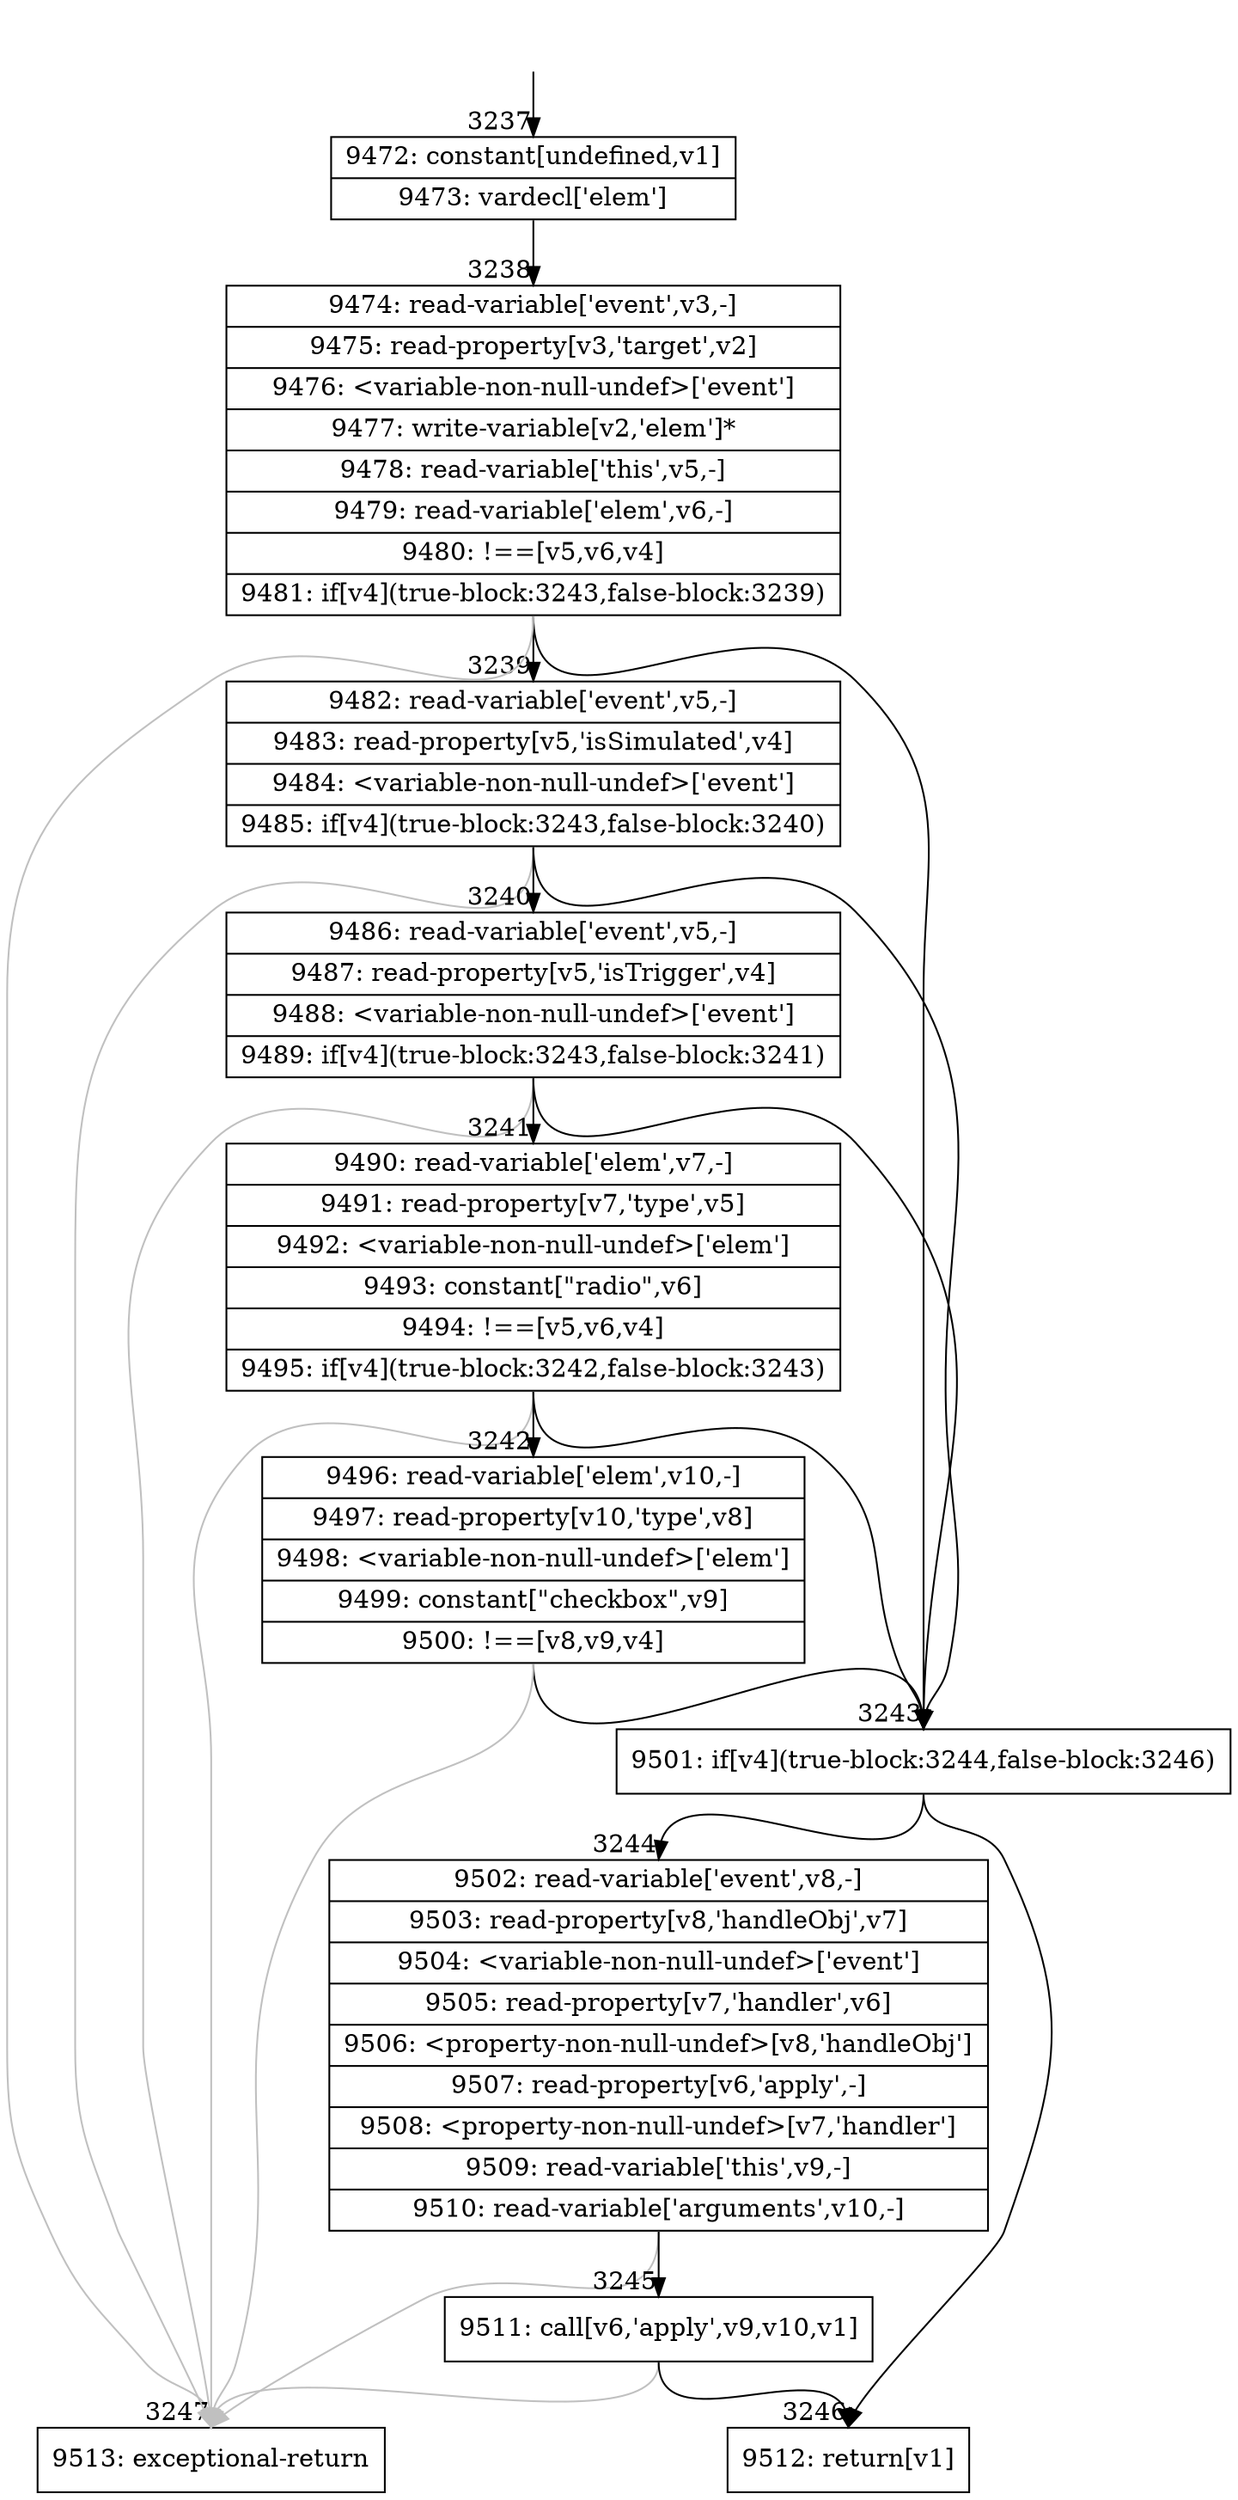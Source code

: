 digraph {
rankdir="TD"
BB_entry203[shape=none,label=""];
BB_entry203 -> BB3237 [tailport=s, headport=n, headlabel="    3237"]
BB3237 [shape=record label="{9472: constant[undefined,v1]|9473: vardecl['elem']}" ] 
BB3237 -> BB3238 [tailport=s, headport=n, headlabel="      3238"]
BB3238 [shape=record label="{9474: read-variable['event',v3,-]|9475: read-property[v3,'target',v2]|9476: \<variable-non-null-undef\>['event']|9477: write-variable[v2,'elem']*|9478: read-variable['this',v5,-]|9479: read-variable['elem',v6,-]|9480: !==[v5,v6,v4]|9481: if[v4](true-block:3243,false-block:3239)}" ] 
BB3238 -> BB3243 [tailport=s, headport=n, headlabel="      3243"]
BB3238 -> BB3239 [tailport=s, headport=n, headlabel="      3239"]
BB3238 -> BB3247 [tailport=s, headport=n, color=gray, headlabel="      3247"]
BB3239 [shape=record label="{9482: read-variable['event',v5,-]|9483: read-property[v5,'isSimulated',v4]|9484: \<variable-non-null-undef\>['event']|9485: if[v4](true-block:3243,false-block:3240)}" ] 
BB3239 -> BB3243 [tailport=s, headport=n]
BB3239 -> BB3240 [tailport=s, headport=n, headlabel="      3240"]
BB3239 -> BB3247 [tailport=s, headport=n, color=gray]
BB3240 [shape=record label="{9486: read-variable['event',v5,-]|9487: read-property[v5,'isTrigger',v4]|9488: \<variable-non-null-undef\>['event']|9489: if[v4](true-block:3243,false-block:3241)}" ] 
BB3240 -> BB3243 [tailport=s, headport=n]
BB3240 -> BB3241 [tailport=s, headport=n, headlabel="      3241"]
BB3240 -> BB3247 [tailport=s, headport=n, color=gray]
BB3241 [shape=record label="{9490: read-variable['elem',v7,-]|9491: read-property[v7,'type',v5]|9492: \<variable-non-null-undef\>['elem']|9493: constant[\"radio\",v6]|9494: !==[v5,v6,v4]|9495: if[v4](true-block:3242,false-block:3243)}" ] 
BB3241 -> BB3243 [tailport=s, headport=n]
BB3241 -> BB3242 [tailport=s, headport=n, headlabel="      3242"]
BB3241 -> BB3247 [tailport=s, headport=n, color=gray]
BB3242 [shape=record label="{9496: read-variable['elem',v10,-]|9497: read-property[v10,'type',v8]|9498: \<variable-non-null-undef\>['elem']|9499: constant[\"checkbox\",v9]|9500: !==[v8,v9,v4]}" ] 
BB3242 -> BB3243 [tailport=s, headport=n]
BB3242 -> BB3247 [tailport=s, headport=n, color=gray]
BB3243 [shape=record label="{9501: if[v4](true-block:3244,false-block:3246)}" ] 
BB3243 -> BB3244 [tailport=s, headport=n, headlabel="      3244"]
BB3243 -> BB3246 [tailport=s, headport=n, headlabel="      3246"]
BB3244 [shape=record label="{9502: read-variable['event',v8,-]|9503: read-property[v8,'handleObj',v7]|9504: \<variable-non-null-undef\>['event']|9505: read-property[v7,'handler',v6]|9506: \<property-non-null-undef\>[v8,'handleObj']|9507: read-property[v6,'apply',-]|9508: \<property-non-null-undef\>[v7,'handler']|9509: read-variable['this',v9,-]|9510: read-variable['arguments',v10,-]}" ] 
BB3244 -> BB3245 [tailport=s, headport=n, headlabel="      3245"]
BB3244 -> BB3247 [tailport=s, headport=n, color=gray]
BB3245 [shape=record label="{9511: call[v6,'apply',v9,v10,v1]}" ] 
BB3245 -> BB3246 [tailport=s, headport=n]
BB3245 -> BB3247 [tailport=s, headport=n, color=gray]
BB3246 [shape=record label="{9512: return[v1]}" ] 
BB3247 [shape=record label="{9513: exceptional-return}" ] 
}

